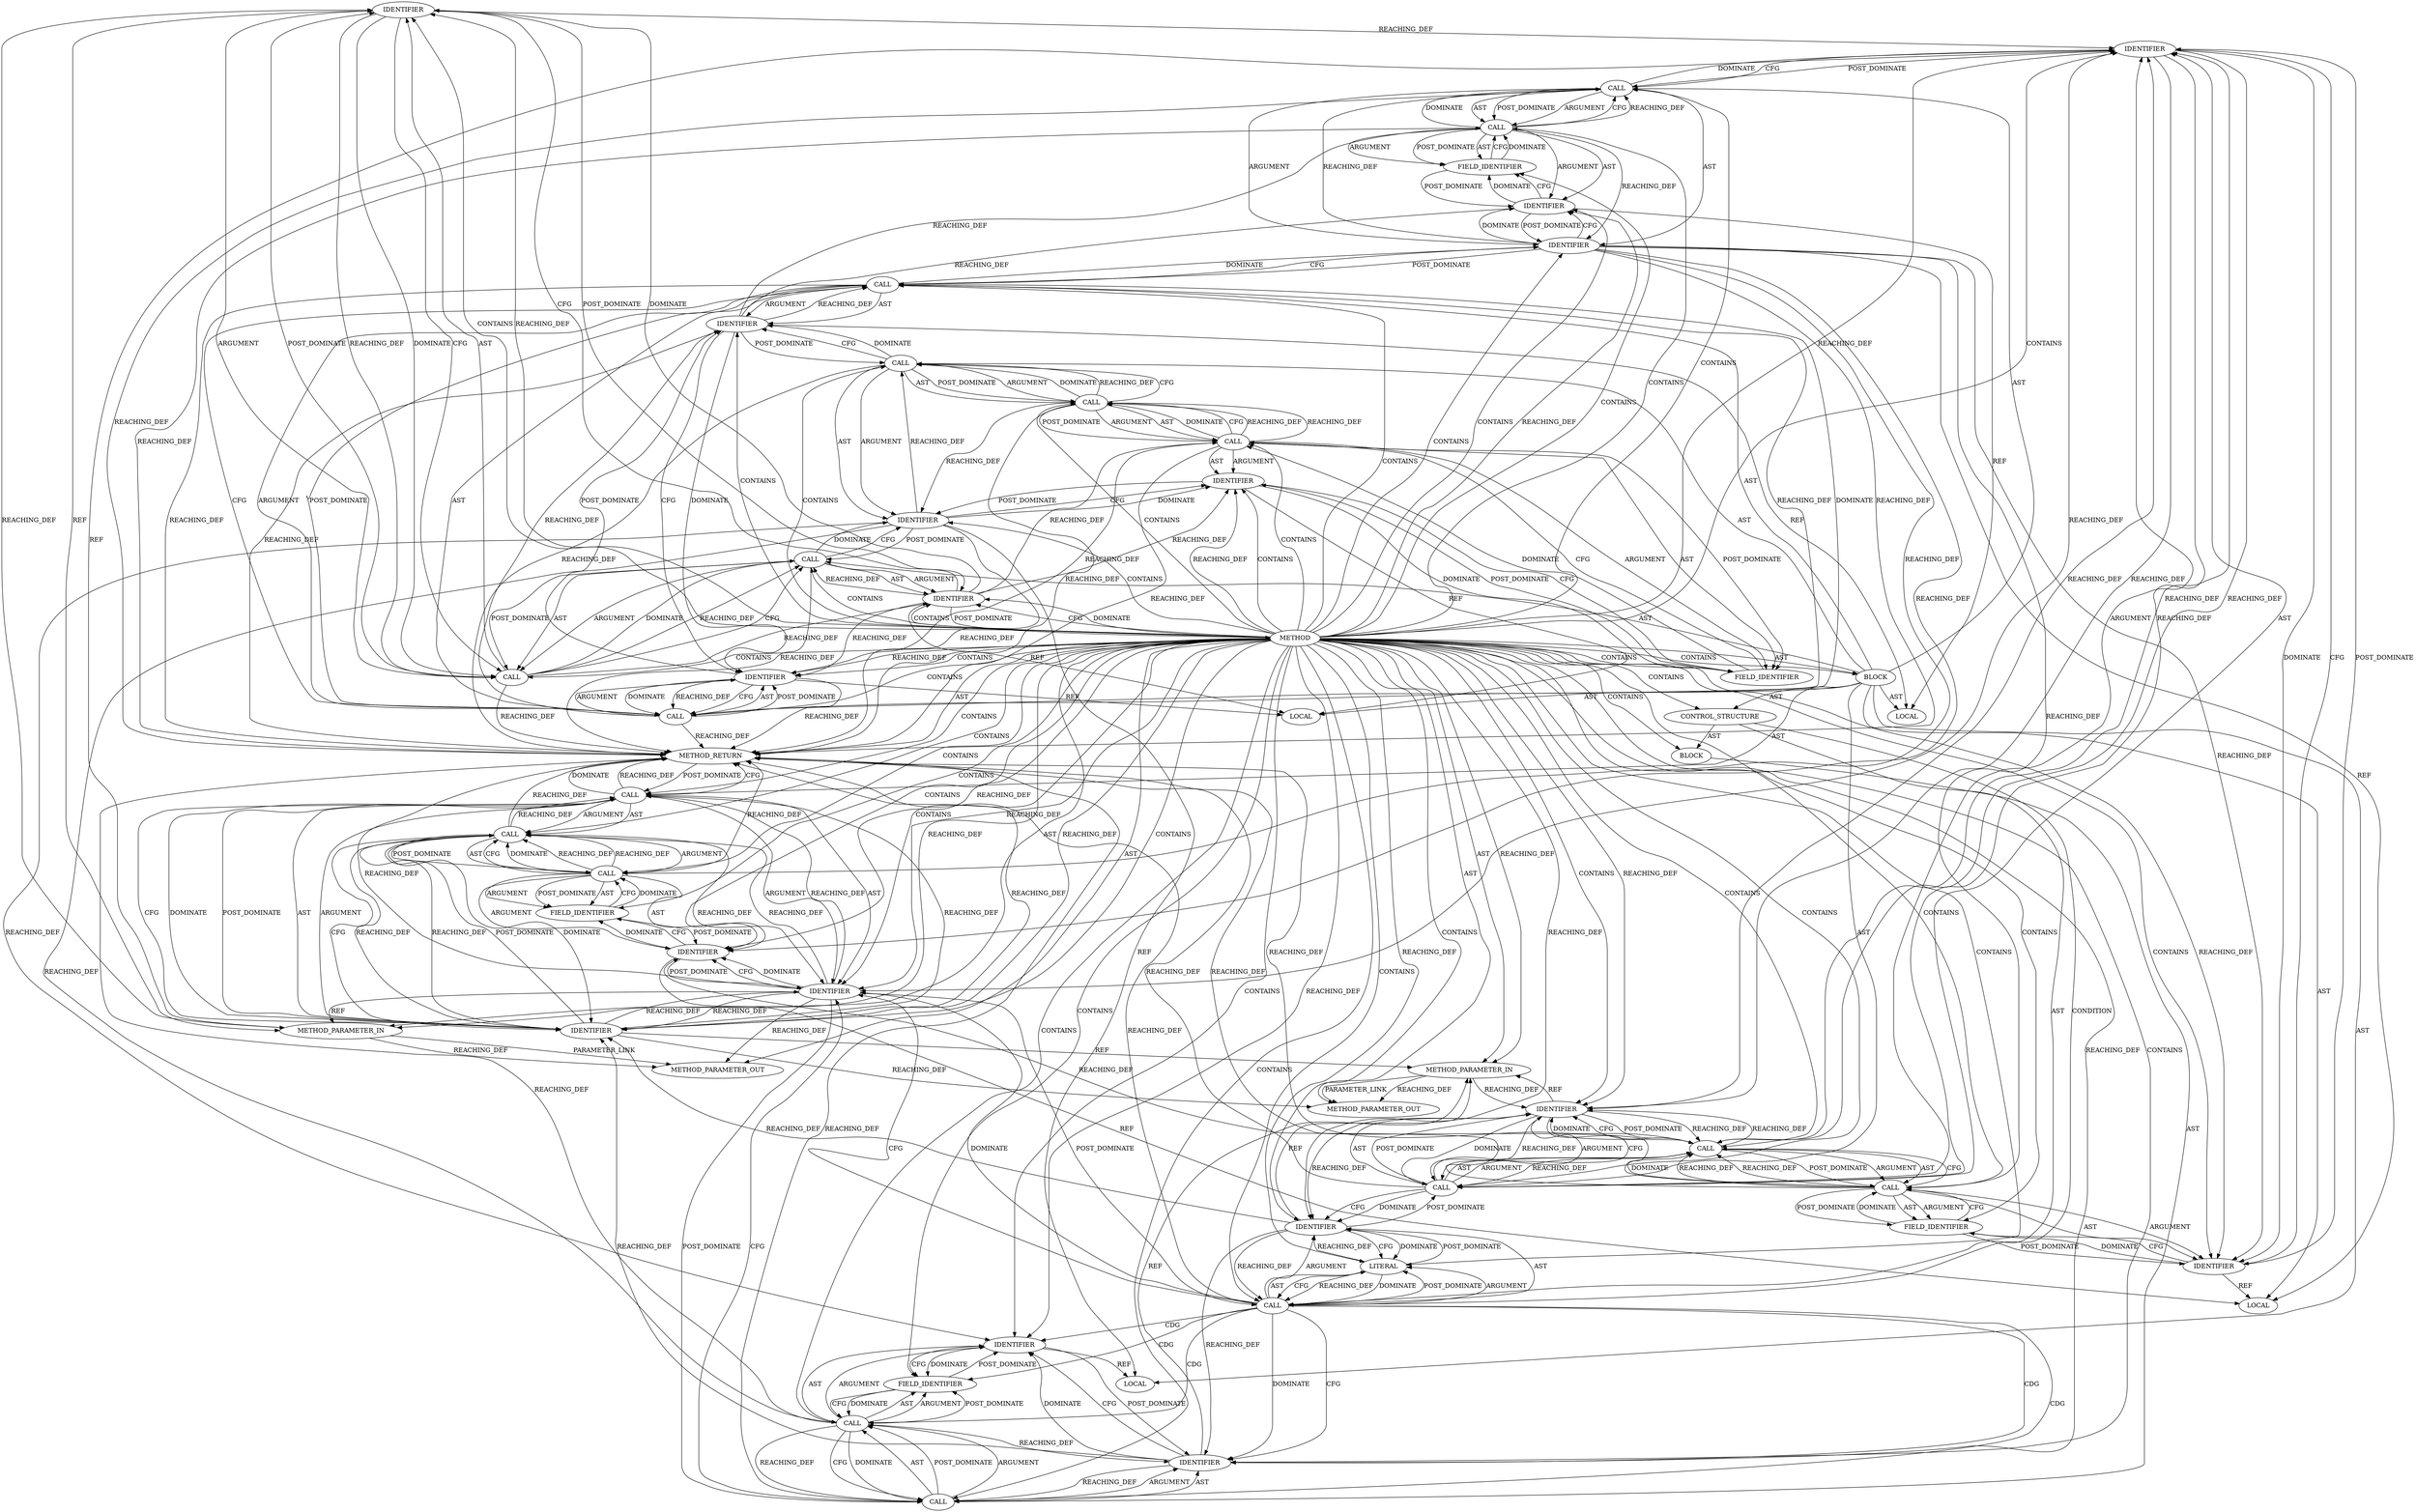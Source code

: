 digraph {
  10828 [label=IDENTIFIER ORDER=1 ARGUMENT_INDEX=1 CODE="sk" COLUMN_NUMBER=44 LINE_NUMBER=309 TYPE_FULL_NAME="sock*" NAME="sk"]
  10832 [label=CALL ORDER=2 ARGUMENT_INDEX=2 CODE="&tls_ctx->prot_info" COLUMN_NUMBER=31 METHOD_FULL_NAME="<operator>.addressOf" LINE_NUMBER=310 TYPE_FULL_NAME="<empty>" DISPATCH_TYPE="STATIC_DISPATCH" SIGNATURE="" NAME="<operator>.addressOf"]
  10825 [label=CALL ORDER=2 ARGUMENT_INDEX=-1 CODE="*tls_ctx = tls_get_ctx(sk)" COLUMN_NUMBER=21 METHOD_FULL_NAME="<operator>.assignment" LINE_NUMBER=309 TYPE_FULL_NAME="<empty>" DISPATCH_TYPE="STATIC_DISPATCH" SIGNATURE="" NAME="<operator>.assignment"]
  10858 [label=BLOCK ORDER=2 ARGUMENT_INDEX=-1 CODE="<empty>" COLUMN_NUMBER=3 LINE_NUMBER=316 TYPE_FULL_NAME="void"]
  21570 [label=METHOD_PARAMETER_OUT ORDER=2 CODE="int target_size" IS_VARIADIC=false COLUMN_NUMBER=49 LINE_NUMBER=307 TYPE_FULL_NAME="int" EVALUATION_STRATEGY="BY_VALUE" INDEX=2 NAME="target_size"]
  10852 [label=FIELD_IDENTIFIER ORDER=2 ARGUMENT_INDEX=2 CODE="msg_plaintext" COLUMN_NUMBER=19 LINE_NUMBER=314 CANONICAL_NAME="msg_plaintext"]
  10840 [label=IDENTIFIER ORDER=1 ARGUMENT_INDEX=1 CODE="tls_ctx" COLUMN_NUMBER=48 LINE_NUMBER=311 TYPE_FULL_NAME="tls_context*" NAME="tls_ctx"]
  10820 [label=METHOD COLUMN_NUMBER=1 LINE_NUMBER=307 COLUMN_NUMBER_END=1 IS_EXTERNAL=false SIGNATURE="void tls_trim_both_msgs (sock*,int)" NAME="tls_trim_both_msgs" AST_PARENT_TYPE="TYPE_DECL" AST_PARENT_FULL_NAME="tls_sw.c:<global>" ORDER=11 CODE="static void tls_trim_both_msgs(struct sock *sk, int target_size)
{
	struct tls_context *tls_ctx = tls_get_ctx(sk);
	struct tls_prot_info *prot = &tls_ctx->prot_info;
	struct tls_sw_context_tx *ctx = tls_sw_ctx_tx(tls_ctx);
	struct tls_rec *rec = ctx->open_rec;

	sk_msg_trim(sk, &rec->msg_plaintext, target_size);
	if (target_size > 0)
		target_size += prot->overhead_size;
	sk_msg_trim(sk, &rec->msg_encrypted, target_size);
}" FULL_NAME="tls_trim_both_msgs" LINE_NUMBER_END=318 FILENAME="tls_sw.c"]
  10829 [label=LOCAL ORDER=3 CODE="struct tls_prot_info* prot" COLUMN_NUMBER=23 LINE_NUMBER=310 TYPE_FULL_NAME="tls_prot_info*" NAME="prot"]
  10846 [label=FIELD_IDENTIFIER ORDER=2 ARGUMENT_INDEX=2 CODE="open_rec" COLUMN_NUMBER=24 LINE_NUMBER=312 CANONICAL_NAME="open_rec"]
  10835 [label=FIELD_IDENTIFIER ORDER=2 ARGUMENT_INDEX=2 CODE="prot_info" COLUMN_NUMBER=32 LINE_NUMBER=310 CANONICAL_NAME="prot_info"]
  10857 [label=LITERAL ORDER=2 ARGUMENT_INDEX=2 CODE="0" COLUMN_NUMBER=20 LINE_NUMBER=315 TYPE_FULL_NAME="int"]
  10871 [label=METHOD_RETURN ORDER=4 CODE="RET" COLUMN_NUMBER=1 LINE_NUMBER=307 TYPE_FULL_NAME="void" EVALUATION_STRATEGY="BY_VALUE"]
  10870 [label=IDENTIFIER ORDER=3 ARGUMENT_INDEX=3 CODE="target_size" COLUMN_NUMBER=39 LINE_NUMBER=317 TYPE_FULL_NAME="int" NAME="target_size"]
  10824 [label=LOCAL ORDER=1 CODE="struct tls_context* tls_ctx" COLUMN_NUMBER=21 LINE_NUMBER=309 TYPE_FULL_NAME="tls_context*" NAME="tls_ctx"]
  10868 [label=IDENTIFIER ORDER=1 ARGUMENT_INDEX=1 CODE="rec" COLUMN_NUMBER=19 LINE_NUMBER=317 TYPE_FULL_NAME="tls_rec*" NAME="rec"]
  10834 [label=IDENTIFIER ORDER=1 ARGUMENT_INDEX=1 CODE="tls_ctx" COLUMN_NUMBER=32 LINE_NUMBER=310 TYPE_FULL_NAME="tls_context*" NAME="tls_ctx"]
  10830 [label=CALL ORDER=4 ARGUMENT_INDEX=-1 CODE="*prot = &tls_ctx->prot_info" COLUMN_NUMBER=23 METHOD_FULL_NAME="<operator>.assignment" LINE_NUMBER=310 TYPE_FULL_NAME="<empty>" DISPATCH_TYPE="STATIC_DISPATCH" SIGNATURE="" NAME="<operator>.assignment"]
  10838 [label=IDENTIFIER ORDER=1 ARGUMENT_INDEX=1 CODE="ctx" COLUMN_NUMBER=28 LINE_NUMBER=311 TYPE_FULL_NAME="tls_sw_context_tx*" NAME="ctx"]
  10848 [label=IDENTIFIER ORDER=1 ARGUMENT_INDEX=1 CODE="sk" COLUMN_NUMBER=14 LINE_NUMBER=314 TYPE_FULL_NAME="sock*" NAME="sk"]
  10861 [label=CALL ORDER=2 ARGUMENT_INDEX=2 CODE="prot->overhead_size" COLUMN_NUMBER=18 METHOD_FULL_NAME="<operator>.indirectFieldAccess" LINE_NUMBER=316 TYPE_FULL_NAME="<empty>" DISPATCH_TYPE="STATIC_DISPATCH" SIGNATURE="" NAME="<operator>.indirectFieldAccess"]
  10863 [label=FIELD_IDENTIFIER ORDER=2 ARGUMENT_INDEX=2 CODE="overhead_size" COLUMN_NUMBER=18 LINE_NUMBER=316 CANONICAL_NAME="overhead_size"]
  10869 [label=FIELD_IDENTIFIER ORDER=2 ARGUMENT_INDEX=2 CODE="msg_encrypted" COLUMN_NUMBER=19 LINE_NUMBER=317 CANONICAL_NAME="msg_encrypted"]
  10850 [label=CALL ORDER=1 ARGUMENT_INDEX=1 CODE="rec->msg_plaintext" COLUMN_NUMBER=19 METHOD_FULL_NAME="<operator>.indirectFieldAccess" LINE_NUMBER=314 TYPE_FULL_NAME="<empty>" DISPATCH_TYPE="STATIC_DISPATCH" SIGNATURE="" NAME="<operator>.indirectFieldAccess"]
  10831 [label=IDENTIFIER ORDER=1 ARGUMENT_INDEX=1 CODE="prot" COLUMN_NUMBER=24 LINE_NUMBER=310 TYPE_FULL_NAME="tls_prot_info*" NAME="prot"]
  10833 [label=CALL ORDER=1 ARGUMENT_INDEX=1 CODE="tls_ctx->prot_info" COLUMN_NUMBER=32 METHOD_FULL_NAME="<operator>.indirectFieldAccess" LINE_NUMBER=310 TYPE_FULL_NAME="<empty>" DISPATCH_TYPE="STATIC_DISPATCH" SIGNATURE="" NAME="<operator>.indirectFieldAccess"]
  10855 [label=CALL ORDER=1 ARGUMENT_INDEX=-1 CODE="target_size > 0" COLUMN_NUMBER=6 METHOD_FULL_NAME="<operator>.greaterThan" LINE_NUMBER=315 TYPE_FULL_NAME="<empty>" DISPATCH_TYPE="STATIC_DISPATCH" SIGNATURE="" NAME="<operator>.greaterThan"]
  21569 [label=METHOD_PARAMETER_OUT ORDER=1 CODE="struct sock *sk" IS_VARIADIC=false COLUMN_NUMBER=32 LINE_NUMBER=307 TYPE_FULL_NAME="sock*" EVALUATION_STRATEGY="BY_VALUE" INDEX=1 NAME="sk"]
  10836 [label=LOCAL ORDER=5 CODE="struct tls_sw_context_tx* ctx" COLUMN_NUMBER=27 LINE_NUMBER=311 TYPE_FULL_NAME="tls_sw_context_tx*" NAME="ctx"]
  10827 [label=CALL ORDER=2 ARGUMENT_INDEX=2 CODE="tls_get_ctx(sk)" COLUMN_NUMBER=32 METHOD_FULL_NAME="tls_get_ctx" LINE_NUMBER=309 TYPE_FULL_NAME="<empty>" DISPATCH_TYPE="STATIC_DISPATCH" SIGNATURE="" NAME="tls_get_ctx"]
  10842 [label=CALL ORDER=8 ARGUMENT_INDEX=-1 CODE="*rec = ctx->open_rec" COLUMN_NUMBER=17 METHOD_FULL_NAME="<operator>.assignment" LINE_NUMBER=312 TYPE_FULL_NAME="<empty>" DISPATCH_TYPE="STATIC_DISPATCH" SIGNATURE="" NAME="<operator>.assignment"]
  10843 [label=IDENTIFIER ORDER=1 ARGUMENT_INDEX=1 CODE="rec" COLUMN_NUMBER=18 LINE_NUMBER=312 TYPE_FULL_NAME="tls_rec*" NAME="rec"]
  10823 [label=BLOCK ORDER=3 ARGUMENT_INDEX=-1 CODE="{
	struct tls_context *tls_ctx = tls_get_ctx(sk);
	struct tls_prot_info *prot = &tls_ctx->prot_info;
	struct tls_sw_context_tx *ctx = tls_sw_ctx_tx(tls_ctx);
	struct tls_rec *rec = ctx->open_rec;

	sk_msg_trim(sk, &rec->msg_plaintext, target_size);
	if (target_size > 0)
		target_size += prot->overhead_size;
	sk_msg_trim(sk, &rec->msg_encrypted, target_size);
}" COLUMN_NUMBER=1 LINE_NUMBER=308 TYPE_FULL_NAME="void"]
  10859 [label=CALL ORDER=1 ARGUMENT_INDEX=1 CODE="target_size += prot->overhead_size" COLUMN_NUMBER=3 METHOD_FULL_NAME="<operator>.assignmentPlus" LINE_NUMBER=316 TYPE_FULL_NAME="<empty>" DISPATCH_TYPE="STATIC_DISPATCH" SIGNATURE="" NAME="<operator>.assignmentPlus"]
  10860 [label=IDENTIFIER ORDER=1 ARGUMENT_INDEX=1 CODE="target_size" COLUMN_NUMBER=3 LINE_NUMBER=316 TYPE_FULL_NAME="int" NAME="target_size"]
  10865 [label=IDENTIFIER ORDER=1 ARGUMENT_INDEX=1 CODE="sk" COLUMN_NUMBER=14 LINE_NUMBER=317 TYPE_FULL_NAME="sock*" NAME="sk"]
  10826 [label=IDENTIFIER ORDER=1 ARGUMENT_INDEX=1 CODE="tls_ctx" COLUMN_NUMBER=22 LINE_NUMBER=309 TYPE_FULL_NAME="tls_context*" NAME="tls_ctx"]
  10856 [label=IDENTIFIER ORDER=1 ARGUMENT_INDEX=1 CODE="target_size" COLUMN_NUMBER=6 LINE_NUMBER=315 TYPE_FULL_NAME="int" NAME="target_size"]
  10847 [label=CALL ORDER=9 ARGUMENT_INDEX=-1 CODE="sk_msg_trim(sk, &rec->msg_plaintext, target_size)" COLUMN_NUMBER=2 METHOD_FULL_NAME="sk_msg_trim" LINE_NUMBER=314 TYPE_FULL_NAME="<empty>" DISPATCH_TYPE="STATIC_DISPATCH" SIGNATURE="" NAME="sk_msg_trim"]
  10849 [label=CALL ORDER=2 ARGUMENT_INDEX=2 CODE="&rec->msg_plaintext" COLUMN_NUMBER=18 METHOD_FULL_NAME="<operator>.addressOf" LINE_NUMBER=314 TYPE_FULL_NAME="<empty>" DISPATCH_TYPE="STATIC_DISPATCH" SIGNATURE="" NAME="<operator>.addressOf"]
  10844 [label=CALL ORDER=2 ARGUMENT_INDEX=2 CODE="ctx->open_rec" COLUMN_NUMBER=24 METHOD_FULL_NAME="<operator>.indirectFieldAccess" LINE_NUMBER=312 TYPE_FULL_NAME="<empty>" DISPATCH_TYPE="STATIC_DISPATCH" SIGNATURE="" NAME="<operator>.indirectFieldAccess"]
  10866 [label=CALL ORDER=2 ARGUMENT_INDEX=2 CODE="&rec->msg_encrypted" COLUMN_NUMBER=18 METHOD_FULL_NAME="<operator>.addressOf" LINE_NUMBER=317 TYPE_FULL_NAME="<empty>" DISPATCH_TYPE="STATIC_DISPATCH" SIGNATURE="" NAME="<operator>.addressOf"]
  10822 [label=METHOD_PARAMETER_IN ORDER=2 CODE="int target_size" IS_VARIADIC=false COLUMN_NUMBER=49 LINE_NUMBER=307 TYPE_FULL_NAME="int" EVALUATION_STRATEGY="BY_VALUE" INDEX=2 NAME="target_size"]
  10851 [label=IDENTIFIER ORDER=1 ARGUMENT_INDEX=1 CODE="rec" COLUMN_NUMBER=19 LINE_NUMBER=314 TYPE_FULL_NAME="tls_rec*" NAME="rec"]
  10862 [label=IDENTIFIER ORDER=1 ARGUMENT_INDEX=1 CODE="prot" COLUMN_NUMBER=18 LINE_NUMBER=316 TYPE_FULL_NAME="tls_prot_info*" NAME="prot"]
  10837 [label=CALL ORDER=6 ARGUMENT_INDEX=-1 CODE="*ctx = tls_sw_ctx_tx(tls_ctx)" COLUMN_NUMBER=27 METHOD_FULL_NAME="<operator>.assignment" LINE_NUMBER=311 TYPE_FULL_NAME="<empty>" DISPATCH_TYPE="STATIC_DISPATCH" SIGNATURE="" NAME="<operator>.assignment"]
  10864 [label=CALL ORDER=11 ARGUMENT_INDEX=-1 CODE="sk_msg_trim(sk, &rec->msg_encrypted, target_size)" COLUMN_NUMBER=2 METHOD_FULL_NAME="sk_msg_trim" LINE_NUMBER=317 TYPE_FULL_NAME="<empty>" DISPATCH_TYPE="STATIC_DISPATCH" SIGNATURE="" NAME="sk_msg_trim"]
  10854 [label=CONTROL_STRUCTURE CONTROL_STRUCTURE_TYPE="IF" ORDER=10 PARSER_TYPE_NAME="CASTIfStatement" ARGUMENT_INDEX=-1 CODE="if (target_size > 0)" COLUMN_NUMBER=2 LINE_NUMBER=315]
  10839 [label=CALL ORDER=2 ARGUMENT_INDEX=2 CODE="tls_sw_ctx_tx(tls_ctx)" COLUMN_NUMBER=34 METHOD_FULL_NAME="tls_sw_ctx_tx" LINE_NUMBER=311 TYPE_FULL_NAME="<empty>" DISPATCH_TYPE="STATIC_DISPATCH" SIGNATURE="" NAME="tls_sw_ctx_tx"]
  10821 [label=METHOD_PARAMETER_IN ORDER=1 CODE="struct sock *sk" IS_VARIADIC=false COLUMN_NUMBER=32 LINE_NUMBER=307 TYPE_FULL_NAME="sock*" EVALUATION_STRATEGY="BY_VALUE" INDEX=1 NAME="sk"]
  10853 [label=IDENTIFIER ORDER=3 ARGUMENT_INDEX=3 CODE="target_size" COLUMN_NUMBER=39 LINE_NUMBER=314 TYPE_FULL_NAME="int" NAME="target_size"]
  10845 [label=IDENTIFIER ORDER=1 ARGUMENT_INDEX=1 CODE="ctx" COLUMN_NUMBER=24 LINE_NUMBER=312 TYPE_FULL_NAME="tls_sw_context_tx*" NAME="ctx"]
  10841 [label=LOCAL ORDER=7 CODE="struct tls_rec* rec" COLUMN_NUMBER=17 LINE_NUMBER=312 TYPE_FULL_NAME="tls_rec*" NAME="rec"]
  10867 [label=CALL ORDER=1 ARGUMENT_INDEX=1 CODE="rec->msg_encrypted" COLUMN_NUMBER=19 METHOD_FULL_NAME="<operator>.indirectFieldAccess" LINE_NUMBER=317 TYPE_FULL_NAME="<empty>" DISPATCH_TYPE="STATIC_DISPATCH" SIGNATURE="" NAME="<operator>.indirectFieldAccess"]
  10855 -> 10856 [label=ARGUMENT ]
  10832 -> 10833 [label=POST_DOMINATE ]
  10832 -> 10830 [label=DOMINATE ]
  10820 -> 10821 [label=REACHING_DEF VARIABLE=""]
  10820 -> 10855 [label=CONTAINS ]
  10864 -> 10870 [label=POST_DOMINATE ]
  10820 -> 10828 [label=REACHING_DEF VARIABLE=""]
  10834 -> 10831 [label=POST_DOMINATE ]
  10848 -> 10853 [label=REACHING_DEF VARIABLE="sk"]
  10853 -> 10848 [label=REACHING_DEF VARIABLE="target_size"]
  10866 -> 10867 [label=ARGUMENT ]
  10821 -> 21569 [label=PARAMETER_LINK ]
  10837 -> 10839 [label=ARGUMENT ]
  10837 -> 10839 [label=POST_DOMINATE ]
  10820 -> 10822 [label=AST ]
  10820 -> 10847 [label=CONTAINS ]
  10847 -> 10849 [label=AST ]
  10861 -> 10862 [label=AST ]
  10860 -> 10822 [label=REF ]
  10870 -> 10864 [label=REACHING_DEF VARIABLE="target_size"]
  10820 -> 10849 [label=CONTAINS ]
  10827 -> 10871 [label=REACHING_DEF VARIABLE="tls_get_ctx(sk)"]
  10827 -> 10828 [label=AST ]
  10826 -> 10828 [label=DOMINATE ]
  10839 -> 10837 [label=REACHING_DEF VARIABLE="tls_sw_ctx_tx(tls_ctx)"]
  10827 -> 10825 [label=DOMINATE ]
  10831 -> 10871 [label=REACHING_DEF VARIABLE="prot"]
  10848 -> 10842 [label=POST_DOMINATE ]
  10834 -> 10824 [label=REF ]
  10830 -> 10831 [label=AST ]
  10820 -> 10831 [label=CONTAINS ]
  10867 -> 10869 [label=ARGUMENT ]
  10820 -> 10833 [label=CONTAINS ]
  10831 -> 10834 [label=CFG ]
  10870 -> 10864 [label=CFG ]
  10820 -> 10840 [label=REACHING_DEF VARIABLE=""]
  10865 -> 10871 [label=REACHING_DEF VARIABLE="sk"]
  10827 -> 10828 [label=ARGUMENT ]
  10826 -> 10833 [label=REACHING_DEF VARIABLE="tls_ctx"]
  10851 -> 10848 [label=POST_DOMINATE ]
  10865 -> 10866 [label=REACHING_DEF VARIABLE="sk"]
  10826 -> 10825 [label=REACHING_DEF VARIABLE="tls_ctx"]
  10843 -> 10867 [label=REACHING_DEF VARIABLE="rec"]
  10856 -> 10857 [label=DOMINATE ]
  10844 -> 10842 [label=CFG ]
  10834 -> 10835 [label=DOMINATE ]
  10850 -> 10871 [label=REACHING_DEF VARIABLE="rec->msg_plaintext"]
  10825 -> 10831 [label=DOMINATE ]
  10820 -> 10858 [label=CONTAINS ]
  10867 -> 10868 [label=AST ]
  10852 -> 10850 [label=CFG ]
  10840 -> 10871 [label=REACHING_DEF VARIABLE="tls_ctx"]
  10868 -> 10865 [label=POST_DOMINATE ]
  10830 -> 10838 [label=CFG ]
  10828 -> 10821 [label=REF ]
  10826 -> 10828 [label=CFG ]
  10859 -> 10860 [label=ARGUMENT ]
  10847 -> 10856 [label=DOMINATE ]
  10864 -> 10870 [label=AST ]
  10853 -> 10822 [label=REF ]
  10864 -> 10866 [label=AST ]
  10868 -> 10869 [label=DOMINATE ]
  10820 -> 10857 [label=CONTAINS ]
  10826 -> 10820 [label=POST_DOMINATE ]
  10828 -> 10827 [label=REACHING_DEF VARIABLE="sk"]
  10820 -> 10868 [label=CONTAINS ]
  10848 -> 10851 [label=DOMINATE ]
  10832 -> 10833 [label=ARGUMENT ]
  10859 -> 10860 [label=AST ]
  10849 -> 10853 [label=REACHING_DEF VARIABLE="&rec->msg_plaintext"]
  10850 -> 10849 [label=CFG ]
  10838 -> 10840 [label=CFG ]
  10870 -> 10822 [label=REF ]
  10820 -> 10834 [label=REACHING_DEF VARIABLE=""]
  10839 -> 10840 [label=AST ]
  10820 -> 10852 [label=CONTAINS ]
  10846 -> 10845 [label=POST_DOMINATE ]
  10848 -> 10847 [label=REACHING_DEF VARIABLE="sk"]
  10846 -> 10844 [label=CFG ]
  10856 -> 10860 [label=REACHING_DEF VARIABLE="target_size"]
  10820 -> 21570 [label=AST ]
  10839 -> 10838 [label=REACHING_DEF VARIABLE="tls_sw_ctx_tx(tls_ctx)"]
  10832 -> 10831 [label=REACHING_DEF VARIABLE="&tls_ctx->prot_info"]
  10820 -> 10838 [label=CONTAINS ]
  10820 -> 10848 [label=REACHING_DEF VARIABLE=""]
  10820 -> 10830 [label=CONTAINS ]
  10820 -> 10839 [label=CONTAINS ]
  10820 -> 10865 [label=REACHING_DEF VARIABLE=""]
  10828 -> 10848 [label=REACHING_DEF VARIABLE="sk"]
  10843 -> 10842 [label=REACHING_DEF VARIABLE="rec"]
  10830 -> 10832 [label=ARGUMENT ]
  10854 -> 10855 [label=AST ]
  10820 -> 10857 [label=REACHING_DEF VARIABLE=""]
  10864 -> 10870 [label=ARGUMENT ]
  10847 -> 10853 [label=ARGUMENT ]
  10865 -> 10855 [label=POST_DOMINATE ]
  10823 -> 10842 [label=AST ]
  10867 -> 10866 [label=CFG ]
  10854 -> 10855 [label=CONDITION ]
  10858 -> 10859 [label=AST ]
  10845 -> 10846 [label=DOMINATE ]
  10838 -> 10830 [label=POST_DOMINATE ]
  10868 -> 10841 [label=REF ]
  10861 -> 10863 [label=AST ]
  10838 -> 10836 [label=REF ]
  10833 -> 10871 [label=REACHING_DEF VARIABLE="tls_ctx->prot_info"]
  10830 -> 10832 [label=AST ]
  10849 -> 10850 [label=POST_DOMINATE ]
  10865 -> 10868 [label=CFG ]
  10859 -> 10861 [label=AST ]
  10861 -> 10859 [label=REACHING_DEF VARIABLE="prot->overhead_size"]
  10850 -> 10851 [label=ARGUMENT ]
  10838 -> 10844 [label=REACHING_DEF VARIABLE="ctx"]
  10850 -> 10849 [label=DOMINATE ]
  10862 -> 10863 [label=DOMINATE ]
  10855 -> 10861 [label=CDG ]
  10820 -> 10853 [label=CONTAINS ]
  10826 -> 10840 [label=REACHING_DEF VARIABLE="tls_ctx"]
  10839 -> 10840 [label=POST_DOMINATE ]
  10830 -> 10871 [label=REACHING_DEF VARIABLE="*prot = &tls_ctx->prot_info"]
  10820 -> 10845 [label=REACHING_DEF VARIABLE=""]
  10850 -> 10852 [label=AST ]
  10835 -> 10834 [label=POST_DOMINATE ]
  10828 -> 10826 [label=POST_DOMINATE ]
  10867 -> 10866 [label=DOMINATE ]
  10866 -> 10870 [label=DOMINATE ]
  10820 -> 10834 [label=CONTAINS ]
  10870 -> 10866 [label=REACHING_DEF VARIABLE="target_size"]
  10838 -> 10837 [label=REACHING_DEF VARIABLE="ctx"]
  10839 -> 10837 [label=DOMINATE ]
  10835 -> 10833 [label=DOMINATE ]
  10820 -> 21569 [label=AST ]
  10820 -> 10859 [label=CONTAINS ]
  10852 -> 10850 [label=DOMINATE ]
  10820 -> 10862 [label=REACHING_DEF VARIABLE=""]
  10845 -> 10843 [label=POST_DOMINATE ]
  10820 -> 10869 [label=CONTAINS ]
  10820 -> 10826 [label=CFG ]
  10855 -> 10871 [label=REACHING_DEF VARIABLE="target_size > 0"]
  10823 -> 10829 [label=AST ]
  10820 -> 10853 [label=REACHING_DEF VARIABLE=""]
  10843 -> 10845 [label=CFG ]
  10866 -> 10870 [label=CFG ]
  10857 -> 10855 [label=CFG ]
  10842 -> 10871 [label=REACHING_DEF VARIABLE="*rec = ctx->open_rec"]
  10844 -> 10846 [label=AST ]
  10866 -> 10867 [label=POST_DOMINATE ]
  10820 -> 10826 [label=DOMINATE ]
  10864 -> 10871 [label=CFG ]
  10849 -> 10853 [label=DOMINATE ]
  10864 -> 10871 [label=DOMINATE ]
  10820 -> 10823 [label=AST ]
  10823 -> 10841 [label=AST ]
  10833 -> 10832 [label=DOMINATE ]
  10830 -> 10832 [label=POST_DOMINATE ]
  10820 -> 10828 [label=CONTAINS ]
  10864 -> 10871 [label=REACHING_DEF VARIABLE="sk_msg_trim(sk, &rec->msg_encrypted, target_size)"]
  10828 -> 10827 [label=DOMINATE ]
  10867 -> 10871 [label=REACHING_DEF VARIABLE="rec->msg_encrypted"]
  10822 -> 21570 [label=PARAMETER_LINK ]
  10820 -> 10844 [label=CONTAINS ]
  10820 -> 10825 [label=CONTAINS ]
  10820 -> 10840 [label=CONTAINS ]
  10826 -> 10834 [label=REACHING_DEF VARIABLE="tls_ctx"]
  10837 -> 10871 [label=REACHING_DEF VARIABLE="*ctx = tls_sw_ctx_tx(tls_ctx)"]
  10842 -> 10843 [label=AST ]
  10866 -> 10871 [label=REACHING_DEF VARIABLE="&rec->msg_encrypted"]
  10837 -> 10843 [label=DOMINATE ]
  10847 -> 10848 [label=AST ]
  10843 -> 10845 [label=DOMINATE ]
  10820 -> 10865 [label=CONTAINS ]
  10820 -> 10864 [label=CONTAINS ]
  10825 -> 10871 [label=REACHING_DEF VARIABLE="*tls_ctx = tls_get_ctx(sk)"]
  10856 -> 10870 [label=REACHING_DEF VARIABLE="target_size"]
  10869 -> 10868 [label=POST_DOMINATE ]
  10842 -> 10848 [label=DOMINATE ]
  10820 -> 10822 [label=REACHING_DEF VARIABLE=""]
  10849 -> 10871 [label=REACHING_DEF VARIABLE="&rec->msg_plaintext"]
  10855 -> 10862 [label=CDG ]
  10861 -> 10860 [label=REACHING_DEF VARIABLE="prot->overhead_size"]
  10821 -> 10828 [label=REACHING_DEF VARIABLE="sk"]
  10835 -> 10833 [label=CFG ]
  10820 -> 10848 [label=CONTAINS ]
  10820 -> 10868 [label=REACHING_DEF VARIABLE=""]
  10853 -> 10849 [label=REACHING_DEF VARIABLE="target_size"]
  10840 -> 10838 [label=POST_DOMINATE ]
  10853 -> 10847 [label=DOMINATE ]
  10856 -> 10857 [label=CFG ]
  10821 -> 21569 [label=REACHING_DEF VARIABLE="sk"]
  10847 -> 10856 [label=CFG ]
  10868 -> 10869 [label=CFG ]
  10831 -> 10834 [label=DOMINATE ]
  10839 -> 10840 [label=ARGUMENT ]
  10856 -> 10822 [label=REF ]
  10866 -> 10865 [label=REACHING_DEF VARIABLE="&rec->msg_encrypted"]
  10844 -> 10842 [label=REACHING_DEF VARIABLE="ctx->open_rec"]
  10849 -> 10850 [label=AST ]
  10844 -> 10843 [label=REACHING_DEF VARIABLE="ctx->open_rec"]
  10843 -> 10841 [label=REF ]
  10820 -> 10837 [label=CONTAINS ]
  10862 -> 10860 [label=POST_DOMINATE ]
  10839 -> 10871 [label=REACHING_DEF VARIABLE="tls_sw_ctx_tx(tls_ctx)"]
  10853 -> 10847 [label=REACHING_DEF VARIABLE="target_size"]
  10861 -> 10871 [label=REACHING_DEF VARIABLE="prot->overhead_size"]
  10863 -> 10861 [label=DOMINATE ]
  10855 -> 10860 [label=CFG ]
  10861 -> 10859 [label=DOMINATE ]
  10853 -> 10849 [label=POST_DOMINATE ]
  10827 -> 10828 [label=POST_DOMINATE ]
  10850 -> 10849 [label=REACHING_DEF VARIABLE="rec->msg_plaintext"]
  10850 -> 10849 [label=REACHING_DEF VARIABLE="rec->msg_plaintext"]
  10852 -> 10851 [label=POST_DOMINATE ]
  10833 -> 10834 [label=AST ]
  10844 -> 10845 [label=ARGUMENT ]
  10861 -> 10863 [label=ARGUMENT ]
  10830 -> 10831 [label=ARGUMENT ]
  10861 -> 10859 [label=CFG ]
  10845 -> 10836 [label=REF ]
  10825 -> 10826 [label=AST ]
  10855 -> 10865 [label=CFG ]
  10843 -> 10851 [label=REACHING_DEF VARIABLE="rec"]
  10837 -> 10839 [label=AST ]
  10869 -> 10867 [label=CFG ]
  10860 -> 10870 [label=REACHING_DEF VARIABLE="target_size"]
  10820 -> 10827 [label=CONTAINS ]
  10862 -> 10829 [label=REF ]
  10827 -> 10826 [label=REACHING_DEF VARIABLE="tls_get_ctx(sk)"]
  10865 -> 10864 [label=REACHING_DEF VARIABLE="sk"]
  10849 -> 10853 [label=CFG ]
  10823 -> 10837 [label=AST ]
  10823 -> 10847 [label=AST ]
  10822 -> 10853 [label=REACHING_DEF VARIABLE="target_size"]
  10870 -> 10866 [label=POST_DOMINATE ]
  10867 -> 10868 [label=ARGUMENT ]
  10820 -> 10842 [label=CONTAINS ]
  10865 -> 21569 [label=REACHING_DEF VARIABLE="sk"]
  10820 -> 10851 [label=CONTAINS ]
  10840 -> 10839 [label=DOMINATE ]
  10849 -> 10848 [label=REACHING_DEF VARIABLE="&rec->msg_plaintext"]
  10853 -> 10847 [label=CFG ]
  10867 -> 10866 [label=REACHING_DEF VARIABLE="rec->msg_encrypted"]
  10867 -> 10866 [label=REACHING_DEF VARIABLE="rec->msg_encrypted"]
  10831 -> 10829 [label=REF ]
  10844 -> 10842 [label=DOMINATE ]
  10826 -> 10824 [label=REF ]
  10863 -> 10861 [label=CFG ]
  10843 -> 10871 [label=REACHING_DEF VARIABLE="rec"]
  10831 -> 10830 [label=REACHING_DEF VARIABLE="prot"]
  10820 -> 10860 [label=REACHING_DEF VARIABLE=""]
  10859 -> 10871 [label=REACHING_DEF VARIABLE="target_size += prot->overhead_size"]
  10860 -> 10862 [label=DOMINATE ]
  10843 -> 10850 [label=REACHING_DEF VARIABLE="rec"]
  10823 -> 10830 [label=AST ]
  10864 -> 10865 [label=ARGUMENT ]
  10865 -> 10870 [label=REACHING_DEF VARIABLE="sk"]
  10840 -> 10839 [label=REACHING_DEF VARIABLE="tls_ctx"]
  10847 -> 10853 [label=AST ]
  10856 -> 10855 [label=REACHING_DEF VARIABLE="target_size"]
  10848 -> 10865 [label=REACHING_DEF VARIABLE="sk"]
  10848 -> 10849 [label=REACHING_DEF VARIABLE="sk"]
  10844 -> 10845 [label=AST ]
  10839 -> 10837 [label=CFG ]
  10844 -> 10846 [label=ARGUMENT ]
  10859 -> 10865 [label=CFG ]
  10857 -> 10856 [label=POST_DOMINATE ]
  10847 -> 10853 [label=POST_DOMINATE ]
  10850 -> 10852 [label=ARGUMENT ]
  10825 -> 10827 [label=POST_DOMINATE ]
  10851 -> 10852 [label=DOMINATE ]
  10820 -> 10823 [label=CONTAINS ]
  10840 -> 10839 [label=CFG ]
  10865 -> 10868 [label=DOMINATE ]
  10820 -> 10863 [label=CONTAINS ]
  10820 -> 10854 [label=CONTAINS ]
  10850 -> 10868 [label=REACHING_DEF VARIABLE="rec->msg_plaintext"]
  10837 -> 10838 [label=ARGUMENT ]
  10864 -> 10866 [label=ARGUMENT ]
  10837 -> 10838 [label=AST ]
  10823 -> 10824 [label=AST ]
  10820 -> 10846 [label=CONTAINS ]
  10871 -> 10864 [label=POST_DOMINATE ]
  10855 -> 10857 [label=POST_DOMINATE ]
  10838 -> 10871 [label=REACHING_DEF VARIABLE="ctx"]
  10842 -> 10843 [label=ARGUMENT ]
  10820 -> 10821 [label=AST ]
  10820 -> 10843 [label=CONTAINS ]
  10847 -> 10871 [label=REACHING_DEF VARIABLE="sk_msg_trim(sk, &rec->msg_plaintext, target_size)"]
  10832 -> 10830 [label=REACHING_DEF VARIABLE="&tls_ctx->prot_info"]
  10869 -> 10867 [label=DOMINATE ]
  10825 -> 10827 [label=AST ]
  10855 -> 10856 [label=AST ]
  10855 -> 10860 [label=CDG ]
  10833 -> 10835 [label=AST ]
  10823 -> 10864 [label=AST ]
  10820 -> 10871 [label=AST ]
  10820 -> 10856 [label=REACHING_DEF VARIABLE=""]
  10870 -> 21570 [label=REACHING_DEF VARIABLE="target_size"]
  10833 -> 10840 [label=REACHING_DEF VARIABLE="tls_ctx->prot_info"]
  10833 -> 10832 [label=CFG ]
  10837 -> 10843 [label=CFG ]
  10843 -> 10837 [label=POST_DOMINATE ]
  10842 -> 10844 [label=AST ]
  10855 -> 10859 [label=CDG ]
  10853 -> 10856 [label=REACHING_DEF VARIABLE="target_size"]
  10865 -> 10821 [label=REF ]
  10820 -> 10866 [label=CONTAINS ]
  10844 -> 10871 [label=REACHING_DEF VARIABLE="ctx->open_rec"]
  10828 -> 10827 [label=CFG ]
  10855 -> 10860 [label=DOMINATE ]
  10842 -> 10844 [label=POST_DOMINATE ]
  10866 -> 10867 [label=AST ]
  10866 -> 10864 [label=REACHING_DEF VARIABLE="&rec->msg_encrypted"]
  10823 -> 10836 [label=AST ]
  10842 -> 10848 [label=CFG ]
  10855 -> 10857 [label=ARGUMENT ]
  10849 -> 10850 [label=ARGUMENT ]
  10844 -> 10846 [label=POST_DOMINATE ]
  10831 -> 10861 [label=REACHING_DEF VARIABLE="prot"]
  10860 -> 10862 [label=CFG ]
  10866 -> 10870 [label=REACHING_DEF VARIABLE="&rec->msg_encrypted"]
  10820 -> 10861 [label=CONTAINS ]
  10857 -> 10855 [label=REACHING_DEF VARIABLE="0"]
  10820 -> 10870 [label=REACHING_DEF VARIABLE=""]
  10854 -> 10858 [label=AST ]
  10863 -> 10862 [label=POST_DOMINATE ]
  10833 -> 10834 [label=ARGUMENT ]
  10846 -> 10844 [label=DOMINATE ]
  10825 -> 10827 [label=ARGUMENT ]
  10832 -> 10871 [label=REACHING_DEF VARIABLE="&tls_ctx->prot_info"]
  10843 -> 10868 [label=REACHING_DEF VARIABLE="rec"]
  10845 -> 10846 [label=CFG ]
  10832 -> 10830 [label=CFG ]
  10840 -> 10824 [label=REF ]
  10831 -> 10825 [label=POST_DOMINATE ]
  10820 -> 10851 [label=REACHING_DEF VARIABLE=""]
  10822 -> 21570 [label=REACHING_DEF VARIABLE="target_size"]
  10859 -> 10861 [label=POST_DOMINATE ]
  10847 -> 10849 [label=ARGUMENT ]
  10833 -> 10832 [label=REACHING_DEF VARIABLE="tls_ctx->prot_info"]
  10833 -> 10832 [label=REACHING_DEF VARIABLE="tls_ctx->prot_info"]
  10833 -> 10835 [label=POST_DOMINATE ]
  10825 -> 10826 [label=ARGUMENT ]
  10850 -> 10852 [label=POST_DOMINATE ]
  10838 -> 10840 [label=DOMINATE ]
  10862 -> 10863 [label=CFG ]
  10857 -> 10856 [label=REACHING_DEF VARIABLE="0"]
  10820 -> 10850 [label=CONTAINS ]
  10834 -> 10835 [label=CFG ]
  10820 -> 10832 [label=CONTAINS ]
  10820 -> 10835 [label=CONTAINS ]
  10820 -> 10862 [label=CONTAINS ]
  10823 -> 10825 [label=AST ]
  10842 -> 10844 [label=ARGUMENT ]
  10855 -> 10857 [label=AST ]
  10860 -> 10859 [label=REACHING_DEF VARIABLE="target_size"]
  10859 -> 10861 [label=ARGUMENT ]
  10825 -> 10831 [label=CFG ]
  10867 -> 10869 [label=POST_DOMINATE ]
  10820 -> 10860 [label=CONTAINS ]
  10861 -> 10862 [label=ARGUMENT ]
  10823 -> 10854 [label=AST ]
  10861 -> 10863 [label=POST_DOMINATE ]
  10865 -> 10859 [label=POST_DOMINATE ]
  10820 -> 10870 [label=CONTAINS ]
  10848 -> 10821 [label=REF ]
  10827 -> 10825 [label=REACHING_DEF VARIABLE="tls_get_ctx(sk)"]
  10827 -> 10825 [label=CFG ]
  10820 -> 10856 [label=CONTAINS ]
  10820 -> 10826 [label=CONTAINS ]
  10832 -> 10833 [label=AST ]
  10851 -> 10852 [label=CFG ]
  10847 -> 10848 [label=ARGUMENT ]
  10820 -> 10867 [label=CONTAINS ]
  10831 -> 10862 [label=REACHING_DEF VARIABLE="prot"]
  10849 -> 10847 [label=REACHING_DEF VARIABLE="&rec->msg_plaintext"]
  10850 -> 10851 [label=AST ]
  10857 -> 10855 [label=DOMINATE ]
  10848 -> 10851 [label=CFG ]
  10855 -> 10863 [label=CDG ]
  10820 -> 10845 [label=CONTAINS ]
  10851 -> 10841 [label=REF ]
  10830 -> 10838 [label=DOMINATE ]
  10870 -> 10865 [label=REACHING_DEF VARIABLE="target_size"]
  10855 -> 10865 [label=DOMINATE ]
  10838 -> 10845 [label=REACHING_DEF VARIABLE="ctx"]
  10856 -> 10847 [label=POST_DOMINATE ]
  10867 -> 10869 [label=AST ]
  10833 -> 10835 [label=ARGUMENT ]
  10870 -> 10864 [label=DOMINATE ]
  10864 -> 10865 [label=AST ]
  10870 -> 10871 [label=REACHING_DEF VARIABLE="target_size"]
}
